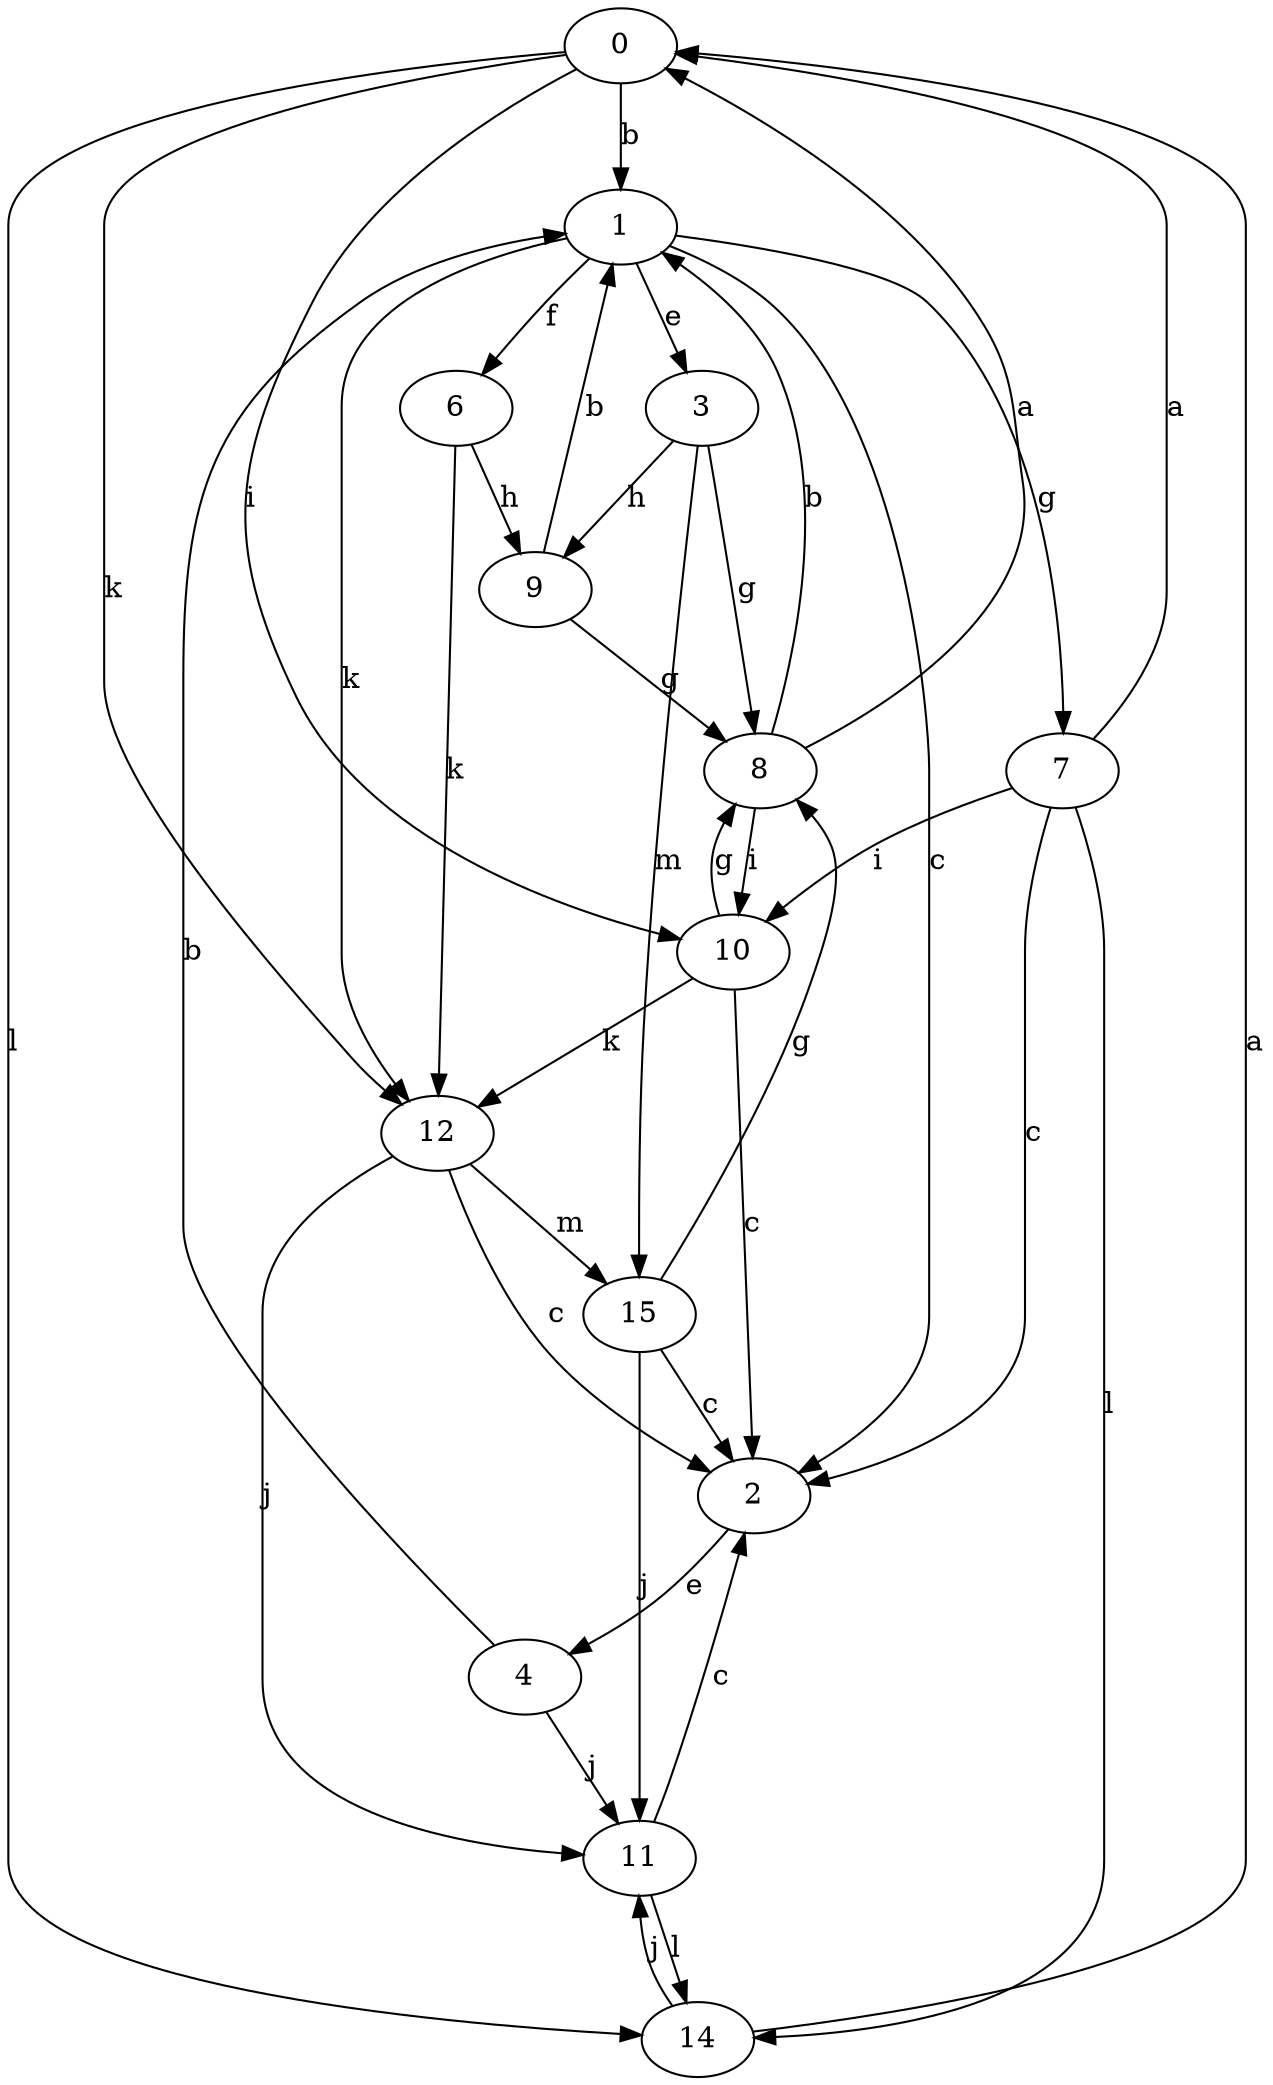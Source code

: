 strict digraph  {
0;
1;
2;
3;
4;
6;
7;
8;
9;
10;
11;
12;
14;
15;
0 -> 1  [label=b];
0 -> 10  [label=i];
0 -> 12  [label=k];
0 -> 14  [label=l];
1 -> 2  [label=c];
1 -> 3  [label=e];
1 -> 6  [label=f];
1 -> 7  [label=g];
1 -> 12  [label=k];
2 -> 4  [label=e];
3 -> 8  [label=g];
3 -> 9  [label=h];
3 -> 15  [label=m];
4 -> 1  [label=b];
4 -> 11  [label=j];
6 -> 9  [label=h];
6 -> 12  [label=k];
7 -> 0  [label=a];
7 -> 2  [label=c];
7 -> 10  [label=i];
7 -> 14  [label=l];
8 -> 0  [label=a];
8 -> 1  [label=b];
8 -> 10  [label=i];
9 -> 1  [label=b];
9 -> 8  [label=g];
10 -> 2  [label=c];
10 -> 8  [label=g];
10 -> 12  [label=k];
11 -> 2  [label=c];
11 -> 14  [label=l];
12 -> 2  [label=c];
12 -> 11  [label=j];
12 -> 15  [label=m];
14 -> 0  [label=a];
14 -> 11  [label=j];
15 -> 2  [label=c];
15 -> 8  [label=g];
15 -> 11  [label=j];
}
